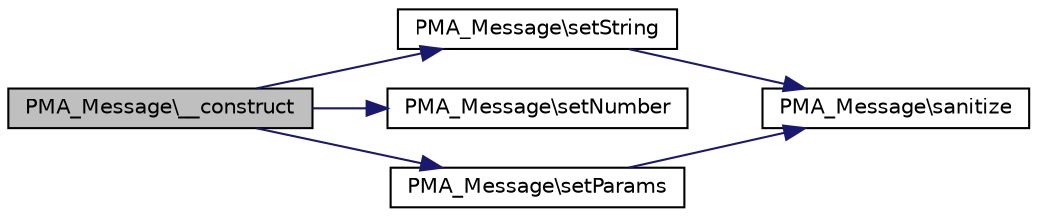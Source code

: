 digraph G
{
  edge [fontname="Helvetica",fontsize="10",labelfontname="Helvetica",labelfontsize="10"];
  node [fontname="Helvetica",fontsize="10",shape=record];
  rankdir="LR";
  Node1 [label="PMA_Message\\__construct",height=0.2,width=0.4,color="black", fillcolor="grey75", style="filled" fontcolor="black"];
  Node1 -> Node2 [color="midnightblue",fontsize="10",style="solid",fontname="Helvetica"];
  Node2 [label="PMA_Message\\setString",height=0.2,width=0.4,color="black", fillcolor="white", style="filled",URL="$classPMA__Message.html#a1b87bf87c215f87f2f3f14a32a45a874",tooltip="set string (does not take effect if raw message is set)"];
  Node2 -> Node3 [color="midnightblue",fontsize="10",style="solid",fontname="Helvetica"];
  Node3 [label="PMA_Message\\sanitize",height=0.2,width=0.4,color="black", fillcolor="white", style="filled",URL="$classPMA__Message.html#a971da833394ba273c6506108d696183a",tooltip="Sanitizes $message."];
  Node1 -> Node4 [color="midnightblue",fontsize="10",style="solid",fontname="Helvetica"];
  Node4 [label="PMA_Message\\setNumber",height=0.2,width=0.4,color="black", fillcolor="white", style="filled",URL="$classPMA__Message.html#a4075fef27eb54d8f2a17bbcae3844932",tooltip="set message type number"];
  Node1 -> Node5 [color="midnightblue",fontsize="10",style="solid",fontname="Helvetica"];
  Node5 [label="PMA_Message\\setParams",height=0.2,width=0.4,color="black", fillcolor="white", style="filled",URL="$classPMA__Message.html#ad49450697c9725f1306d37bd6bfd526e",tooltip="set all params at once, usually used in conjunction with string"];
  Node5 -> Node3 [color="midnightblue",fontsize="10",style="solid",fontname="Helvetica"];
}
